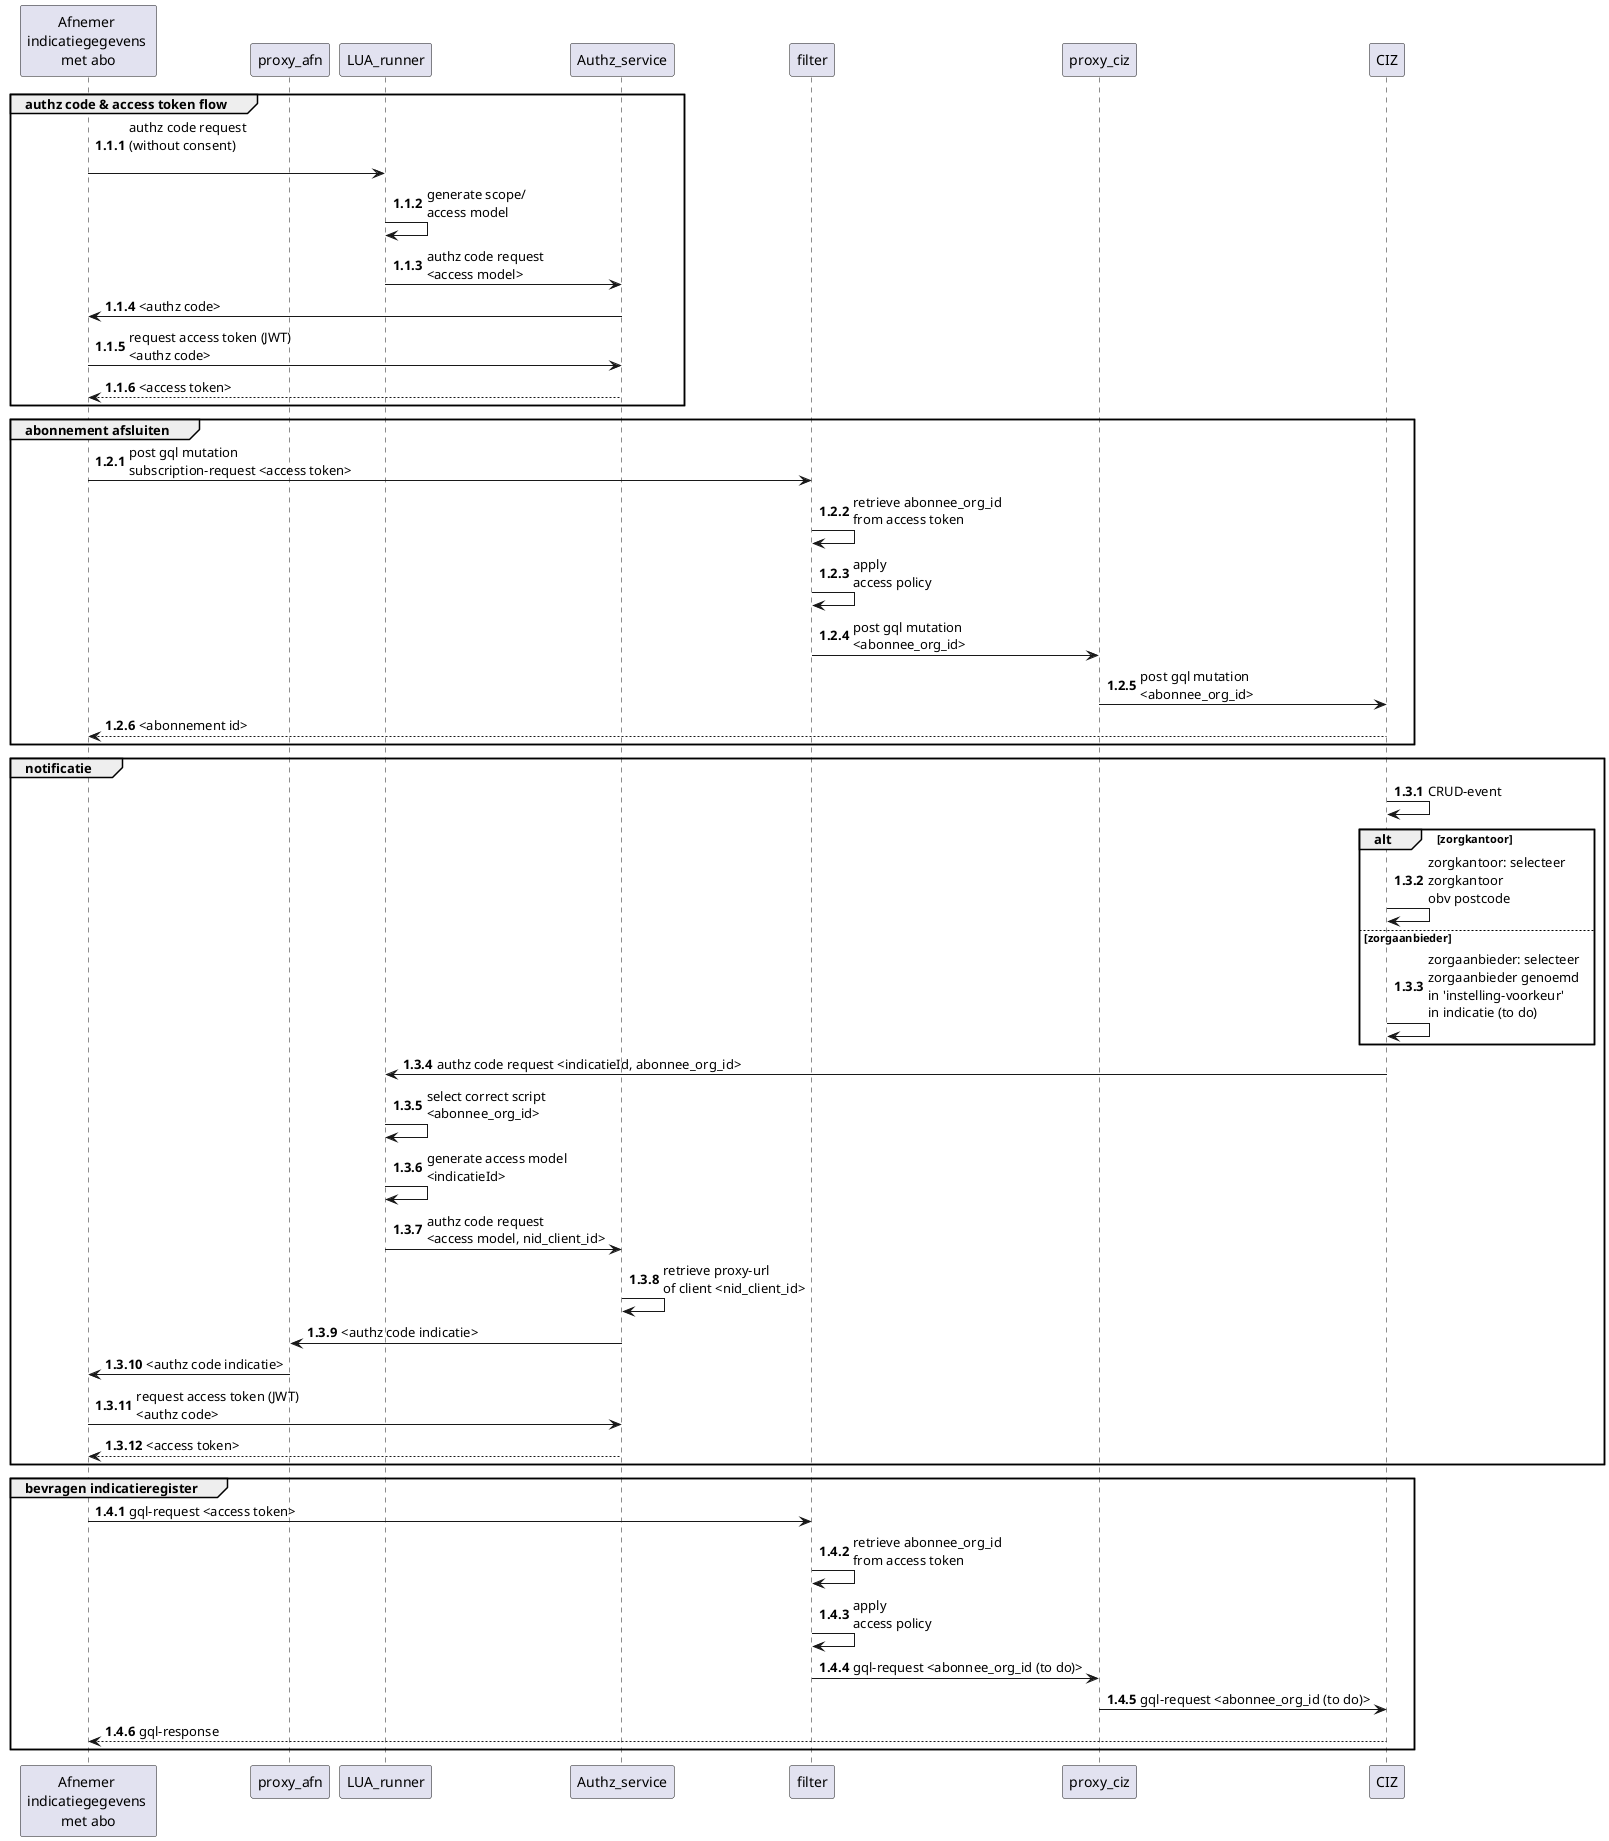 @startuml
autonumber 1.1.1
participant "Afnemer \nindicatiegegevens \nmet abo" as ZK1
participant proxy_afn as proxy_afn
participant LUA_runner as LUA
participant Authz_service as authz
participant filter as filter
participant proxy_ciz as proxy
participant CIZ as ciz
group authz code & access token flow
  ZK1 -> LUA : authz code request\n(without consent)\n
  LUA -> LUA : generate scope/\naccess model
  LUA -> authz : authz code request \n<access model>
  authz -> ZK1 : <authz code>
  ZK1 -> authz : request access token (JWT)\n<authz code>
  ZK1 <-- authz : <access token>
end
group abonnement afsluiten
  autonumber inc b
  ZK1 -> filter : post gql mutation \nsubscription-request <access token>
  filter -> filter: retrieve abonnee_org_id \nfrom access token
  filter -> filter: apply \naccess policy
  filter -> proxy : post gql mutation \n<abonnee_org_id>
  proxy -> ciz : post gql mutation \n<abonnee_org_id>
  ciz --> ZK1 : <abonnement id>
end
group notificatie
  autonumber inc b  
  ciz -> ciz : CRUD-event
  alt zorgkantoor 
    ciz -> ciz : zorgkantoor: selecteer \nzorgkantoor \nobv postcode
  else zorgaanbieder
    ciz -> ciz : zorgaanbieder: selecteer \nzorgaanbieder genoemd \nin 'instelling-voorkeur' \nin indicatie (to do)
  end
  ciz -> LUA : authz code request <indicatieId, abonnee_org_id>
  LUA -> LUA : select correct script \n<abonnee_org_id>
  LUA -> LUA : generate access model \n<indicatieId>
  LUA -> authz : authz code request \n<access model, nid_client_id>
  authz -> authz : retrieve proxy-url \nof client <nid_client_id>
  authz -> proxy_afn : <authz code indicatie>
  proxy_afn -> ZK1 : <authz code indicatie> 
  ZK1 -> authz : request access token (JWT)\n<authz code>
  ZK1 <-- authz : <access token>
end
group bevragen indicatieregister
  autonumber inc b  
  ZK1 -> filter : gql-request <access token>
  filter -> filter: retrieve abonnee_org_id \nfrom access token
  filter -> filter: apply \naccess policy
  filter -> proxy : gql-request <abonnee_org_id (to do)>
  proxy -> ciz : gql-request <abonnee_org_id (to do)>
  ciz --> ZK1 : gql-response
end
@enduml
